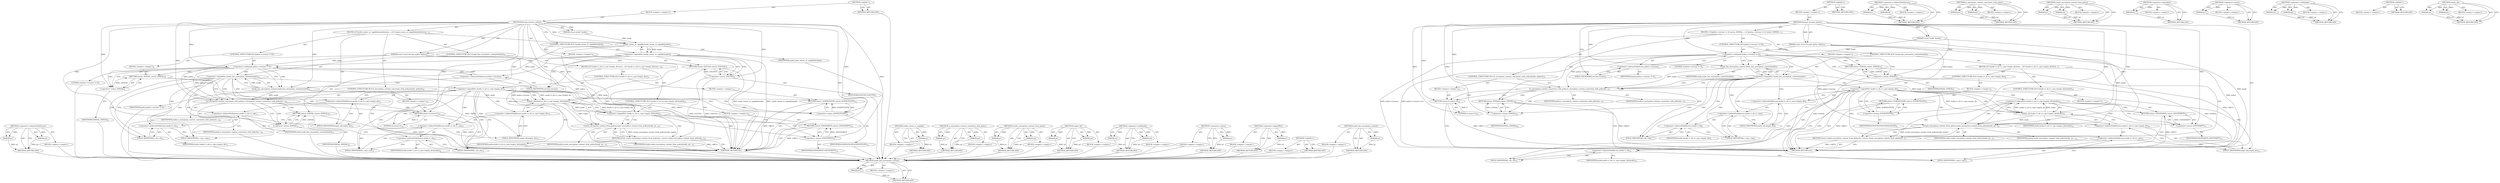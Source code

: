 digraph "inode_has_encryption_context" {
vulnerable_108 [label=<(METHOD,inode_has_encryption_context)>];
vulnerable_109 [label=<(PARAM,p1)>];
vulnerable_110 [label=<(BLOCK,&lt;empty&gt;,&lt;empty&gt;)>];
vulnerable_111 [label=<(METHOD_RETURN,ANY)>];
vulnerable_6 [label=<(METHOD,&lt;global&gt;)<SUB>1</SUB>>];
vulnerable_7 [label=<(BLOCK,&lt;empty&gt;,&lt;empty&gt;)<SUB>1</SUB>>];
vulnerable_8 [label=<(METHOD,fscrypt_process_policy)<SUB>1</SUB>>];
vulnerable_9 [label=<(PARAM,struct inode *inode)<SUB>1</SUB>>];
vulnerable_10 [label=<(PARAM,const struct fscrypt_policy *policy)<SUB>2</SUB>>];
vulnerable_11 [label=<(BLOCK,{
 	if (policy-&gt;version != 0)
 		return -EINVAL...,{
 	if (policy-&gt;version != 0)
 		return -EINVAL...)<SUB>3</SUB>>];
vulnerable_12 [label=<(CONTROL_STRUCTURE,IF,if (policy-&gt;version != 0))<SUB>4</SUB>>];
vulnerable_13 [label=<(&lt;operator&gt;.notEquals,policy-&gt;version != 0)<SUB>4</SUB>>];
vulnerable_14 [label=<(&lt;operator&gt;.indirectFieldAccess,policy-&gt;version)<SUB>4</SUB>>];
vulnerable_15 [label=<(IDENTIFIER,policy,policy-&gt;version != 0)<SUB>4</SUB>>];
vulnerable_16 [label=<(FIELD_IDENTIFIER,version,version)<SUB>4</SUB>>];
vulnerable_17 [label=<(LITERAL,0,policy-&gt;version != 0)<SUB>4</SUB>>];
vulnerable_18 [label=<(BLOCK,&lt;empty&gt;,&lt;empty&gt;)<SUB>5</SUB>>];
vulnerable_19 [label=<(RETURN,return -EINVAL;,return -EINVAL;)<SUB>5</SUB>>];
vulnerable_20 [label=<(&lt;operator&gt;.minus,-EINVAL)<SUB>5</SUB>>];
vulnerable_21 [label=<(IDENTIFIER,EINVAL,-EINVAL)<SUB>5</SUB>>];
vulnerable_22 [label=<(CONTROL_STRUCTURE,IF,if (!inode_has_encryption_context(inode)))<SUB>7</SUB>>];
vulnerable_23 [label=<(&lt;operator&gt;.logicalNot,!inode_has_encryption_context(inode))<SUB>7</SUB>>];
vulnerable_24 [label=<(inode_has_encryption_context,inode_has_encryption_context(inode))<SUB>7</SUB>>];
vulnerable_25 [label=<(IDENTIFIER,inode,inode_has_encryption_context(inode))<SUB>7</SUB>>];
vulnerable_26 [label=<(BLOCK,{
		if (!inode-&gt;i_sb-&gt;s_cop-&gt;empty_dir)
			retu...,{
		if (!inode-&gt;i_sb-&gt;s_cop-&gt;empty_dir)
			retu...)<SUB>7</SUB>>];
vulnerable_27 [label=<(CONTROL_STRUCTURE,IF,if (!inode-&gt;i_sb-&gt;s_cop-&gt;empty_dir))<SUB>8</SUB>>];
vulnerable_28 [label=<(&lt;operator&gt;.logicalNot,!inode-&gt;i_sb-&gt;s_cop-&gt;empty_dir)<SUB>8</SUB>>];
vulnerable_29 [label=<(&lt;operator&gt;.indirectFieldAccess,inode-&gt;i_sb-&gt;s_cop-&gt;empty_dir)<SUB>8</SUB>>];
vulnerable_30 [label=<(&lt;operator&gt;.indirectFieldAccess,inode-&gt;i_sb-&gt;s_cop)<SUB>8</SUB>>];
vulnerable_31 [label=<(&lt;operator&gt;.indirectFieldAccess,inode-&gt;i_sb)<SUB>8</SUB>>];
vulnerable_32 [label=<(IDENTIFIER,inode,!inode-&gt;i_sb-&gt;s_cop-&gt;empty_dir)<SUB>8</SUB>>];
vulnerable_33 [label=<(FIELD_IDENTIFIER,i_sb,i_sb)<SUB>8</SUB>>];
vulnerable_34 [label=<(FIELD_IDENTIFIER,s_cop,s_cop)<SUB>8</SUB>>];
vulnerable_35 [label=<(FIELD_IDENTIFIER,empty_dir,empty_dir)<SUB>8</SUB>>];
vulnerable_36 [label=<(BLOCK,&lt;empty&gt;,&lt;empty&gt;)<SUB>9</SUB>>];
vulnerable_37 [label=<(RETURN,return -EOPNOTSUPP;,return -EOPNOTSUPP;)<SUB>9</SUB>>];
vulnerable_38 [label=<(&lt;operator&gt;.minus,-EOPNOTSUPP)<SUB>9</SUB>>];
vulnerable_39 [label=<(IDENTIFIER,EOPNOTSUPP,-EOPNOTSUPP)<SUB>9</SUB>>];
vulnerable_40 [label=<(CONTROL_STRUCTURE,IF,if (!inode-&gt;i_sb-&gt;s_cop-&gt;empty_dir(inode)))<SUB>10</SUB>>];
vulnerable_41 [label=<(&lt;operator&gt;.logicalNot,!inode-&gt;i_sb-&gt;s_cop-&gt;empty_dir(inode))<SUB>10</SUB>>];
vulnerable_42 [label=<(empty_dir,inode-&gt;i_sb-&gt;s_cop-&gt;empty_dir(inode))<SUB>10</SUB>>];
vulnerable_43 [label=<(&lt;operator&gt;.indirectFieldAccess,inode-&gt;i_sb-&gt;s_cop-&gt;empty_dir)<SUB>10</SUB>>];
vulnerable_44 [label=<(&lt;operator&gt;.indirectFieldAccess,inode-&gt;i_sb-&gt;s_cop)<SUB>10</SUB>>];
vulnerable_45 [label=<(&lt;operator&gt;.indirectFieldAccess,inode-&gt;i_sb)<SUB>10</SUB>>];
vulnerable_46 [label=<(IDENTIFIER,inode,inode-&gt;i_sb-&gt;s_cop-&gt;empty_dir(inode))<SUB>10</SUB>>];
vulnerable_47 [label=<(FIELD_IDENTIFIER,i_sb,i_sb)<SUB>10</SUB>>];
vulnerable_48 [label=<(FIELD_IDENTIFIER,s_cop,s_cop)<SUB>10</SUB>>];
vulnerable_49 [label=<(FIELD_IDENTIFIER,empty_dir,empty_dir)<SUB>10</SUB>>];
vulnerable_50 [label=<(IDENTIFIER,inode,inode-&gt;i_sb-&gt;s_cop-&gt;empty_dir(inode))<SUB>10</SUB>>];
vulnerable_51 [label=<(BLOCK,&lt;empty&gt;,&lt;empty&gt;)<SUB>11</SUB>>];
vulnerable_52 [label=<(RETURN,return -ENOTEMPTY;,return -ENOTEMPTY;)<SUB>11</SUB>>];
vulnerable_53 [label=<(&lt;operator&gt;.minus,-ENOTEMPTY)<SUB>11</SUB>>];
vulnerable_54 [label=<(IDENTIFIER,ENOTEMPTY,-ENOTEMPTY)<SUB>11</SUB>>];
vulnerable_55 [label=<(RETURN,return create_encryption_context_from_policy(in...,return create_encryption_context_from_policy(in...)<SUB>12</SUB>>];
vulnerable_56 [label=<(create_encryption_context_from_policy,create_encryption_context_from_policy(inode, po...)<SUB>12</SUB>>];
vulnerable_57 [label=<(IDENTIFIER,inode,create_encryption_context_from_policy(inode, po...)<SUB>12</SUB>>];
vulnerable_58 [label=<(IDENTIFIER,policy,create_encryption_context_from_policy(inode, po...)<SUB>12</SUB>>];
vulnerable_59 [label=<(CONTROL_STRUCTURE,IF,if (is_encryption_context_consistent_with_policy(inode, policy)))<SUB>15</SUB>>];
vulnerable_60 [label=<(is_encryption_context_consistent_with_policy,is_encryption_context_consistent_with_policy(in...)<SUB>15</SUB>>];
vulnerable_61 [label=<(IDENTIFIER,inode,is_encryption_context_consistent_with_policy(in...)<SUB>15</SUB>>];
vulnerable_62 [label=<(IDENTIFIER,policy,is_encryption_context_consistent_with_policy(in...)<SUB>15</SUB>>];
vulnerable_63 [label=<(BLOCK,&lt;empty&gt;,&lt;empty&gt;)<SUB>16</SUB>>];
vulnerable_64 [label=<(RETURN,return 0;,return 0;)<SUB>16</SUB>>];
vulnerable_65 [label=<(LITERAL,0,return 0;)<SUB>16</SUB>>];
vulnerable_66 [label=<(RETURN,return -EINVAL;,return -EINVAL;)<SUB>20</SUB>>];
vulnerable_67 [label=<(&lt;operator&gt;.minus,-EINVAL)<SUB>20</SUB>>];
vulnerable_68 [label=<(IDENTIFIER,EINVAL,-EINVAL)<SUB>20</SUB>>];
vulnerable_69 [label=<(METHOD_RETURN,int)<SUB>1</SUB>>];
vulnerable_71 [label=<(METHOD_RETURN,ANY)<SUB>1</SUB>>];
vulnerable_95 [label=<(METHOD,&lt;operator&gt;.indirectFieldAccess)>];
vulnerable_96 [label=<(PARAM,p1)>];
vulnerable_97 [label=<(PARAM,p2)>];
vulnerable_98 [label=<(BLOCK,&lt;empty&gt;,&lt;empty&gt;)>];
vulnerable_99 [label=<(METHOD_RETURN,ANY)>];
vulnerable_122 [label=<(METHOD,is_encryption_context_consistent_with_policy)>];
vulnerable_123 [label=<(PARAM,p1)>];
vulnerable_124 [label=<(PARAM,p2)>];
vulnerable_125 [label=<(BLOCK,&lt;empty&gt;,&lt;empty&gt;)>];
vulnerable_126 [label=<(METHOD_RETURN,ANY)>];
vulnerable_117 [label=<(METHOD,create_encryption_context_from_policy)>];
vulnerable_118 [label=<(PARAM,p1)>];
vulnerable_119 [label=<(PARAM,p2)>];
vulnerable_120 [label=<(BLOCK,&lt;empty&gt;,&lt;empty&gt;)>];
vulnerable_121 [label=<(METHOD_RETURN,ANY)>];
vulnerable_104 [label=<(METHOD,&lt;operator&gt;.logicalNot)>];
vulnerable_105 [label=<(PARAM,p1)>];
vulnerable_106 [label=<(BLOCK,&lt;empty&gt;,&lt;empty&gt;)>];
vulnerable_107 [label=<(METHOD_RETURN,ANY)>];
vulnerable_100 [label=<(METHOD,&lt;operator&gt;.minus)>];
vulnerable_101 [label=<(PARAM,p1)>];
vulnerable_102 [label=<(BLOCK,&lt;empty&gt;,&lt;empty&gt;)>];
vulnerable_103 [label=<(METHOD_RETURN,ANY)>];
vulnerable_90 [label=<(METHOD,&lt;operator&gt;.notEquals)>];
vulnerable_91 [label=<(PARAM,p1)>];
vulnerable_92 [label=<(PARAM,p2)>];
vulnerable_93 [label=<(BLOCK,&lt;empty&gt;,&lt;empty&gt;)>];
vulnerable_94 [label=<(METHOD_RETURN,ANY)>];
vulnerable_84 [label=<(METHOD,&lt;global&gt;)<SUB>1</SUB>>];
vulnerable_85 [label=<(BLOCK,&lt;empty&gt;,&lt;empty&gt;)>];
vulnerable_86 [label=<(METHOD_RETURN,ANY)>];
vulnerable_112 [label=<(METHOD,empty_dir)>];
vulnerable_113 [label=<(PARAM,p1)>];
vulnerable_114 [label=<(PARAM,p2)>];
vulnerable_115 [label=<(BLOCK,&lt;empty&gt;,&lt;empty&gt;)>];
vulnerable_116 [label=<(METHOD_RETURN,ANY)>];
fixed_115 [label=<(METHOD,&lt;operator&gt;.indirectFieldAccess)>];
fixed_116 [label=<(PARAM,p1)>];
fixed_117 [label=<(PARAM,p2)>];
fixed_118 [label=<(BLOCK,&lt;empty&gt;,&lt;empty&gt;)>];
fixed_119 [label=<(METHOD_RETURN,ANY)>];
fixed_6 [label=<(METHOD,&lt;global&gt;)<SUB>1</SUB>>];
fixed_7 [label=<(BLOCK,&lt;empty&gt;,&lt;empty&gt;)<SUB>1</SUB>>];
fixed_8 [label=<(METHOD,fscrypt_process_policy)<SUB>1</SUB>>];
fixed_9 [label=<(PARAM,struct inode *inode)<SUB>1</SUB>>];
fixed_10 [label=<(PARAM,const struct fscrypt_policy *policy)<SUB>2</SUB>>];
fixed_11 [label=<(BLOCK,{
	if (!inode_owner_or_capable(inode))
		return...,{
	if (!inode_owner_or_capable(inode))
		return...)<SUB>3</SUB>>];
fixed_12 [label=<(CONTROL_STRUCTURE,IF,if (!inode_owner_or_capable(inode)))<SUB>4</SUB>>];
fixed_13 [label=<(&lt;operator&gt;.logicalNot,!inode_owner_or_capable(inode))<SUB>4</SUB>>];
fixed_14 [label=<(inode_owner_or_capable,inode_owner_or_capable(inode))<SUB>4</SUB>>];
fixed_15 [label=<(IDENTIFIER,inode,inode_owner_or_capable(inode))<SUB>4</SUB>>];
fixed_16 [label=<(BLOCK,&lt;empty&gt;,&lt;empty&gt;)<SUB>5</SUB>>];
fixed_17 [label=<(RETURN,return -EACCES;,return -EACCES;)<SUB>5</SUB>>];
fixed_18 [label=<(&lt;operator&gt;.minus,-EACCES)<SUB>5</SUB>>];
fixed_19 [label=<(IDENTIFIER,EACCES,-EACCES)<SUB>5</SUB>>];
fixed_20 [label=<(CONTROL_STRUCTURE,IF,if (policy-&gt;version != 0))<SUB>7</SUB>>];
fixed_21 [label=<(&lt;operator&gt;.notEquals,policy-&gt;version != 0)<SUB>7</SUB>>];
fixed_22 [label=<(&lt;operator&gt;.indirectFieldAccess,policy-&gt;version)<SUB>7</SUB>>];
fixed_23 [label=<(IDENTIFIER,policy,policy-&gt;version != 0)<SUB>7</SUB>>];
fixed_24 [label=<(FIELD_IDENTIFIER,version,version)<SUB>7</SUB>>];
fixed_25 [label=<(LITERAL,0,policy-&gt;version != 0)<SUB>7</SUB>>];
fixed_26 [label=<(BLOCK,&lt;empty&gt;,&lt;empty&gt;)<SUB>8</SUB>>];
fixed_27 [label=<(RETURN,return -EINVAL;,return -EINVAL;)<SUB>8</SUB>>];
fixed_28 [label=<(&lt;operator&gt;.minus,-EINVAL)<SUB>8</SUB>>];
fixed_29 [label=<(IDENTIFIER,EINVAL,-EINVAL)<SUB>8</SUB>>];
fixed_30 [label=<(CONTROL_STRUCTURE,IF,if (!inode_has_encryption_context(inode)))<SUB>10</SUB>>];
fixed_31 [label=<(&lt;operator&gt;.logicalNot,!inode_has_encryption_context(inode))<SUB>10</SUB>>];
fixed_32 [label=<(inode_has_encryption_context,inode_has_encryption_context(inode))<SUB>10</SUB>>];
fixed_33 [label=<(IDENTIFIER,inode,inode_has_encryption_context(inode))<SUB>10</SUB>>];
fixed_34 [label=<(BLOCK,{
		if (!inode-&gt;i_sb-&gt;s_cop-&gt;empty_dir)
			retu...,{
		if (!inode-&gt;i_sb-&gt;s_cop-&gt;empty_dir)
			retu...)<SUB>10</SUB>>];
fixed_35 [label=<(CONTROL_STRUCTURE,IF,if (!inode-&gt;i_sb-&gt;s_cop-&gt;empty_dir))<SUB>11</SUB>>];
fixed_36 [label=<(&lt;operator&gt;.logicalNot,!inode-&gt;i_sb-&gt;s_cop-&gt;empty_dir)<SUB>11</SUB>>];
fixed_37 [label=<(&lt;operator&gt;.indirectFieldAccess,inode-&gt;i_sb-&gt;s_cop-&gt;empty_dir)<SUB>11</SUB>>];
fixed_38 [label=<(&lt;operator&gt;.indirectFieldAccess,inode-&gt;i_sb-&gt;s_cop)<SUB>11</SUB>>];
fixed_39 [label=<(&lt;operator&gt;.indirectFieldAccess,inode-&gt;i_sb)<SUB>11</SUB>>];
fixed_40 [label=<(IDENTIFIER,inode,!inode-&gt;i_sb-&gt;s_cop-&gt;empty_dir)<SUB>11</SUB>>];
fixed_41 [label=<(FIELD_IDENTIFIER,i_sb,i_sb)<SUB>11</SUB>>];
fixed_42 [label=<(FIELD_IDENTIFIER,s_cop,s_cop)<SUB>11</SUB>>];
fixed_43 [label=<(FIELD_IDENTIFIER,empty_dir,empty_dir)<SUB>11</SUB>>];
fixed_44 [label=<(BLOCK,&lt;empty&gt;,&lt;empty&gt;)<SUB>12</SUB>>];
fixed_45 [label=<(RETURN,return -EOPNOTSUPP;,return -EOPNOTSUPP;)<SUB>12</SUB>>];
fixed_46 [label=<(&lt;operator&gt;.minus,-EOPNOTSUPP)<SUB>12</SUB>>];
fixed_47 [label=<(IDENTIFIER,EOPNOTSUPP,-EOPNOTSUPP)<SUB>12</SUB>>];
fixed_48 [label=<(CONTROL_STRUCTURE,IF,if (!inode-&gt;i_sb-&gt;s_cop-&gt;empty_dir(inode)))<SUB>13</SUB>>];
fixed_49 [label=<(&lt;operator&gt;.logicalNot,!inode-&gt;i_sb-&gt;s_cop-&gt;empty_dir(inode))<SUB>13</SUB>>];
fixed_50 [label=<(empty_dir,inode-&gt;i_sb-&gt;s_cop-&gt;empty_dir(inode))<SUB>13</SUB>>];
fixed_51 [label=<(&lt;operator&gt;.indirectFieldAccess,inode-&gt;i_sb-&gt;s_cop-&gt;empty_dir)<SUB>13</SUB>>];
fixed_52 [label=<(&lt;operator&gt;.indirectFieldAccess,inode-&gt;i_sb-&gt;s_cop)<SUB>13</SUB>>];
fixed_53 [label=<(&lt;operator&gt;.indirectFieldAccess,inode-&gt;i_sb)<SUB>13</SUB>>];
fixed_54 [label=<(IDENTIFIER,inode,inode-&gt;i_sb-&gt;s_cop-&gt;empty_dir(inode))<SUB>13</SUB>>];
fixed_55 [label=<(FIELD_IDENTIFIER,i_sb,i_sb)<SUB>13</SUB>>];
fixed_56 [label=<(FIELD_IDENTIFIER,s_cop,s_cop)<SUB>13</SUB>>];
fixed_57 [label=<(FIELD_IDENTIFIER,empty_dir,empty_dir)<SUB>13</SUB>>];
fixed_58 [label=<(IDENTIFIER,inode,inode-&gt;i_sb-&gt;s_cop-&gt;empty_dir(inode))<SUB>13</SUB>>];
fixed_59 [label=<(BLOCK,&lt;empty&gt;,&lt;empty&gt;)<SUB>14</SUB>>];
fixed_60 [label=<(RETURN,return -ENOTEMPTY;,return -ENOTEMPTY;)<SUB>14</SUB>>];
fixed_61 [label=<(&lt;operator&gt;.minus,-ENOTEMPTY)<SUB>14</SUB>>];
fixed_62 [label=<(IDENTIFIER,ENOTEMPTY,-ENOTEMPTY)<SUB>14</SUB>>];
fixed_63 [label=<(RETURN,return create_encryption_context_from_policy(in...,return create_encryption_context_from_policy(in...)<SUB>15</SUB>>];
fixed_64 [label=<(create_encryption_context_from_policy,create_encryption_context_from_policy(inode, po...)<SUB>15</SUB>>];
fixed_65 [label=<(IDENTIFIER,inode,create_encryption_context_from_policy(inode, po...)<SUB>15</SUB>>];
fixed_66 [label=<(IDENTIFIER,policy,create_encryption_context_from_policy(inode, po...)<SUB>15</SUB>>];
fixed_67 [label=<(CONTROL_STRUCTURE,IF,if (is_encryption_context_consistent_with_policy(inode, policy)))<SUB>18</SUB>>];
fixed_68 [label=<(is_encryption_context_consistent_with_policy,is_encryption_context_consistent_with_policy(in...)<SUB>18</SUB>>];
fixed_69 [label=<(IDENTIFIER,inode,is_encryption_context_consistent_with_policy(in...)<SUB>18</SUB>>];
fixed_70 [label=<(IDENTIFIER,policy,is_encryption_context_consistent_with_policy(in...)<SUB>18</SUB>>];
fixed_71 [label=<(BLOCK,&lt;empty&gt;,&lt;empty&gt;)<SUB>19</SUB>>];
fixed_72 [label=<(RETURN,return 0;,return 0;)<SUB>19</SUB>>];
fixed_73 [label=<(LITERAL,0,return 0;)<SUB>19</SUB>>];
fixed_74 [label=<(RETURN,return -EINVAL;,return -EINVAL;)<SUB>23</SUB>>];
fixed_75 [label=<(&lt;operator&gt;.minus,-EINVAL)<SUB>23</SUB>>];
fixed_76 [label=<(IDENTIFIER,EINVAL,-EINVAL)<SUB>23</SUB>>];
fixed_77 [label=<(METHOD_RETURN,int)<SUB>1</SUB>>];
fixed_79 [label=<(METHOD_RETURN,ANY)<SUB>1</SUB>>];
fixed_102 [label=<(METHOD,inode_owner_or_capable)>];
fixed_103 [label=<(PARAM,p1)>];
fixed_104 [label=<(BLOCK,&lt;empty&gt;,&lt;empty&gt;)>];
fixed_105 [label=<(METHOD_RETURN,ANY)>];
fixed_134 [label=<(METHOD,is_encryption_context_consistent_with_policy)>];
fixed_135 [label=<(PARAM,p1)>];
fixed_136 [label=<(PARAM,p2)>];
fixed_137 [label=<(BLOCK,&lt;empty&gt;,&lt;empty&gt;)>];
fixed_138 [label=<(METHOD_RETURN,ANY)>];
fixed_129 [label=<(METHOD,create_encryption_context_from_policy)>];
fixed_130 [label=<(PARAM,p1)>];
fixed_131 [label=<(PARAM,p2)>];
fixed_132 [label=<(BLOCK,&lt;empty&gt;,&lt;empty&gt;)>];
fixed_133 [label=<(METHOD_RETURN,ANY)>];
fixed_124 [label=<(METHOD,empty_dir)>];
fixed_125 [label=<(PARAM,p1)>];
fixed_126 [label=<(PARAM,p2)>];
fixed_127 [label=<(BLOCK,&lt;empty&gt;,&lt;empty&gt;)>];
fixed_128 [label=<(METHOD_RETURN,ANY)>];
fixed_110 [label=<(METHOD,&lt;operator&gt;.notEquals)>];
fixed_111 [label=<(PARAM,p1)>];
fixed_112 [label=<(PARAM,p2)>];
fixed_113 [label=<(BLOCK,&lt;empty&gt;,&lt;empty&gt;)>];
fixed_114 [label=<(METHOD_RETURN,ANY)>];
fixed_106 [label=<(METHOD,&lt;operator&gt;.minus)>];
fixed_107 [label=<(PARAM,p1)>];
fixed_108 [label=<(BLOCK,&lt;empty&gt;,&lt;empty&gt;)>];
fixed_109 [label=<(METHOD_RETURN,ANY)>];
fixed_98 [label=<(METHOD,&lt;operator&gt;.logicalNot)>];
fixed_99 [label=<(PARAM,p1)>];
fixed_100 [label=<(BLOCK,&lt;empty&gt;,&lt;empty&gt;)>];
fixed_101 [label=<(METHOD_RETURN,ANY)>];
fixed_92 [label=<(METHOD,&lt;global&gt;)<SUB>1</SUB>>];
fixed_93 [label=<(BLOCK,&lt;empty&gt;,&lt;empty&gt;)>];
fixed_94 [label=<(METHOD_RETURN,ANY)>];
fixed_120 [label=<(METHOD,inode_has_encryption_context)>];
fixed_121 [label=<(PARAM,p1)>];
fixed_122 [label=<(BLOCK,&lt;empty&gt;,&lt;empty&gt;)>];
fixed_123 [label=<(METHOD_RETURN,ANY)>];
vulnerable_108 -> vulnerable_109  [key=0, label="AST: "];
vulnerable_108 -> vulnerable_109  [key=1, label="DDG: "];
vulnerable_108 -> vulnerable_110  [key=0, label="AST: "];
vulnerable_108 -> vulnerable_111  [key=0, label="AST: "];
vulnerable_108 -> vulnerable_111  [key=1, label="CFG: "];
vulnerable_109 -> vulnerable_111  [key=0, label="DDG: p1"];
vulnerable_6 -> vulnerable_7  [key=0, label="AST: "];
vulnerable_6 -> vulnerable_71  [key=0, label="AST: "];
vulnerable_6 -> vulnerable_71  [key=1, label="CFG: "];
vulnerable_7 -> vulnerable_8  [key=0, label="AST: "];
vulnerable_8 -> vulnerable_9  [key=0, label="AST: "];
vulnerable_8 -> vulnerable_9  [key=1, label="DDG: "];
vulnerable_8 -> vulnerable_10  [key=0, label="AST: "];
vulnerable_8 -> vulnerable_10  [key=1, label="DDG: "];
vulnerable_8 -> vulnerable_11  [key=0, label="AST: "];
vulnerable_8 -> vulnerable_69  [key=0, label="AST: "];
vulnerable_8 -> vulnerable_16  [key=0, label="CFG: "];
vulnerable_8 -> vulnerable_13  [key=0, label="DDG: "];
vulnerable_8 -> vulnerable_60  [key=0, label="DDG: "];
vulnerable_8 -> vulnerable_64  [key=0, label="DDG: "];
vulnerable_8 -> vulnerable_67  [key=0, label="DDG: "];
vulnerable_8 -> vulnerable_24  [key=0, label="DDG: "];
vulnerable_8 -> vulnerable_65  [key=0, label="DDG: "];
vulnerable_8 -> vulnerable_20  [key=0, label="DDG: "];
vulnerable_8 -> vulnerable_56  [key=0, label="DDG: "];
vulnerable_8 -> vulnerable_42  [key=0, label="DDG: "];
vulnerable_8 -> vulnerable_38  [key=0, label="DDG: "];
vulnerable_8 -> vulnerable_53  [key=0, label="DDG: "];
vulnerable_9 -> vulnerable_69  [key=0, label="DDG: inode"];
vulnerable_9 -> vulnerable_24  [key=0, label="DDG: inode"];
vulnerable_10 -> vulnerable_69  [key=0, label="DDG: policy"];
vulnerable_10 -> vulnerable_13  [key=0, label="DDG: policy"];
vulnerable_10 -> vulnerable_60  [key=0, label="DDG: policy"];
vulnerable_10 -> vulnerable_56  [key=0, label="DDG: policy"];
vulnerable_11 -> vulnerable_12  [key=0, label="AST: "];
vulnerable_11 -> vulnerable_22  [key=0, label="AST: "];
vulnerable_11 -> vulnerable_59  [key=0, label="AST: "];
vulnerable_11 -> vulnerable_66  [key=0, label="AST: "];
vulnerable_12 -> vulnerable_13  [key=0, label="AST: "];
vulnerable_12 -> vulnerable_18  [key=0, label="AST: "];
vulnerable_13 -> vulnerable_14  [key=0, label="AST: "];
vulnerable_13 -> vulnerable_17  [key=0, label="AST: "];
vulnerable_13 -> vulnerable_20  [key=0, label="CFG: "];
vulnerable_13 -> vulnerable_20  [key=1, label="CDG: "];
vulnerable_13 -> vulnerable_24  [key=0, label="CFG: "];
vulnerable_13 -> vulnerable_24  [key=1, label="CDG: "];
vulnerable_13 -> vulnerable_69  [key=0, label="DDG: policy-&gt;version"];
vulnerable_13 -> vulnerable_69  [key=1, label="DDG: policy-&gt;version != 0"];
vulnerable_13 -> vulnerable_60  [key=0, label="DDG: policy-&gt;version"];
vulnerable_13 -> vulnerable_56  [key=0, label="DDG: policy-&gt;version"];
vulnerable_13 -> vulnerable_23  [key=0, label="CDG: "];
vulnerable_13 -> vulnerable_19  [key=0, label="CDG: "];
vulnerable_14 -> vulnerable_15  [key=0, label="AST: "];
vulnerable_14 -> vulnerable_16  [key=0, label="AST: "];
vulnerable_14 -> vulnerable_13  [key=0, label="CFG: "];
vulnerable_16 -> vulnerable_14  [key=0, label="CFG: "];
vulnerable_18 -> vulnerable_19  [key=0, label="AST: "];
vulnerable_19 -> vulnerable_20  [key=0, label="AST: "];
vulnerable_19 -> vulnerable_69  [key=0, label="CFG: "];
vulnerable_19 -> vulnerable_69  [key=1, label="DDG: &lt;RET&gt;"];
vulnerable_20 -> vulnerable_21  [key=0, label="AST: "];
vulnerable_20 -> vulnerable_19  [key=0, label="CFG: "];
vulnerable_20 -> vulnerable_19  [key=1, label="DDG: -EINVAL"];
vulnerable_20 -> vulnerable_69  [key=0, label="DDG: EINVAL"];
vulnerable_20 -> vulnerable_69  [key=1, label="DDG: -EINVAL"];
vulnerable_22 -> vulnerable_23  [key=0, label="AST: "];
vulnerable_22 -> vulnerable_26  [key=0, label="AST: "];
vulnerable_23 -> vulnerable_24  [key=0, label="AST: "];
vulnerable_23 -> vulnerable_33  [key=0, label="CFG: "];
vulnerable_23 -> vulnerable_33  [key=1, label="CDG: "];
vulnerable_23 -> vulnerable_60  [key=0, label="CFG: "];
vulnerable_23 -> vulnerable_60  [key=1, label="CDG: "];
vulnerable_23 -> vulnerable_30  [key=0, label="CDG: "];
vulnerable_23 -> vulnerable_34  [key=0, label="CDG: "];
vulnerable_23 -> vulnerable_28  [key=0, label="CDG: "];
vulnerable_23 -> vulnerable_29  [key=0, label="CDG: "];
vulnerable_23 -> vulnerable_35  [key=0, label="CDG: "];
vulnerable_23 -> vulnerable_31  [key=0, label="CDG: "];
vulnerable_24 -> vulnerable_25  [key=0, label="AST: "];
vulnerable_24 -> vulnerable_23  [key=0, label="CFG: "];
vulnerable_24 -> vulnerable_23  [key=1, label="DDG: inode"];
vulnerable_24 -> vulnerable_60  [key=0, label="DDG: inode"];
vulnerable_24 -> vulnerable_42  [key=0, label="DDG: inode"];
vulnerable_26 -> vulnerable_27  [key=0, label="AST: "];
vulnerable_26 -> vulnerable_40  [key=0, label="AST: "];
vulnerable_26 -> vulnerable_55  [key=0, label="AST: "];
vulnerable_27 -> vulnerable_28  [key=0, label="AST: "];
vulnerable_27 -> vulnerable_36  [key=0, label="AST: "];
vulnerable_28 -> vulnerable_29  [key=0, label="AST: "];
vulnerable_28 -> vulnerable_38  [key=0, label="CFG: "];
vulnerable_28 -> vulnerable_38  [key=1, label="CDG: "];
vulnerable_28 -> vulnerable_47  [key=0, label="CFG: "];
vulnerable_28 -> vulnerable_47  [key=1, label="CDG: "];
vulnerable_28 -> vulnerable_42  [key=0, label="DDG: inode-&gt;i_sb-&gt;s_cop-&gt;empty_dir"];
vulnerable_28 -> vulnerable_42  [key=1, label="CDG: "];
vulnerable_28 -> vulnerable_48  [key=0, label="CDG: "];
vulnerable_28 -> vulnerable_49  [key=0, label="CDG: "];
vulnerable_28 -> vulnerable_37  [key=0, label="CDG: "];
vulnerable_28 -> vulnerable_41  [key=0, label="CDG: "];
vulnerable_28 -> vulnerable_45  [key=0, label="CDG: "];
vulnerable_28 -> vulnerable_44  [key=0, label="CDG: "];
vulnerable_28 -> vulnerable_43  [key=0, label="CDG: "];
vulnerable_29 -> vulnerable_30  [key=0, label="AST: "];
vulnerable_29 -> vulnerable_35  [key=0, label="AST: "];
vulnerable_29 -> vulnerable_28  [key=0, label="CFG: "];
vulnerable_30 -> vulnerable_31  [key=0, label="AST: "];
vulnerable_30 -> vulnerable_34  [key=0, label="AST: "];
vulnerable_30 -> vulnerable_35  [key=0, label="CFG: "];
vulnerable_31 -> vulnerable_32  [key=0, label="AST: "];
vulnerable_31 -> vulnerable_33  [key=0, label="AST: "];
vulnerable_31 -> vulnerable_34  [key=0, label="CFG: "];
vulnerable_33 -> vulnerable_31  [key=0, label="CFG: "];
vulnerable_34 -> vulnerable_30  [key=0, label="CFG: "];
vulnerable_35 -> vulnerable_29  [key=0, label="CFG: "];
vulnerable_36 -> vulnerable_37  [key=0, label="AST: "];
vulnerable_37 -> vulnerable_38  [key=0, label="AST: "];
vulnerable_37 -> vulnerable_69  [key=0, label="CFG: "];
vulnerable_37 -> vulnerable_69  [key=1, label="DDG: &lt;RET&gt;"];
vulnerable_38 -> vulnerable_39  [key=0, label="AST: "];
vulnerable_38 -> vulnerable_37  [key=0, label="CFG: "];
vulnerable_38 -> vulnerable_37  [key=1, label="DDG: -EOPNOTSUPP"];
vulnerable_40 -> vulnerable_41  [key=0, label="AST: "];
vulnerable_40 -> vulnerable_51  [key=0, label="AST: "];
vulnerable_41 -> vulnerable_42  [key=0, label="AST: "];
vulnerable_41 -> vulnerable_53  [key=0, label="CFG: "];
vulnerable_41 -> vulnerable_53  [key=1, label="CDG: "];
vulnerable_41 -> vulnerable_56  [key=0, label="CFG: "];
vulnerable_41 -> vulnerable_56  [key=1, label="CDG: "];
vulnerable_41 -> vulnerable_52  [key=0, label="CDG: "];
vulnerable_41 -> vulnerable_55  [key=0, label="CDG: "];
vulnerable_42 -> vulnerable_43  [key=0, label="AST: "];
vulnerable_42 -> vulnerable_50  [key=0, label="AST: "];
vulnerable_42 -> vulnerable_41  [key=0, label="CFG: "];
vulnerable_42 -> vulnerable_41  [key=1, label="DDG: inode-&gt;i_sb-&gt;s_cop-&gt;empty_dir"];
vulnerable_42 -> vulnerable_41  [key=2, label="DDG: inode"];
vulnerable_42 -> vulnerable_56  [key=0, label="DDG: inode"];
vulnerable_43 -> vulnerable_44  [key=0, label="AST: "];
vulnerable_43 -> vulnerable_49  [key=0, label="AST: "];
vulnerable_43 -> vulnerable_42  [key=0, label="CFG: "];
vulnerable_44 -> vulnerable_45  [key=0, label="AST: "];
vulnerable_44 -> vulnerable_48  [key=0, label="AST: "];
vulnerable_44 -> vulnerable_49  [key=0, label="CFG: "];
vulnerable_45 -> vulnerable_46  [key=0, label="AST: "];
vulnerable_45 -> vulnerable_47  [key=0, label="AST: "];
vulnerable_45 -> vulnerable_48  [key=0, label="CFG: "];
vulnerable_47 -> vulnerable_45  [key=0, label="CFG: "];
vulnerable_48 -> vulnerable_44  [key=0, label="CFG: "];
vulnerable_49 -> vulnerable_43  [key=0, label="CFG: "];
vulnerable_51 -> vulnerable_52  [key=0, label="AST: "];
vulnerable_52 -> vulnerable_53  [key=0, label="AST: "];
vulnerable_52 -> vulnerable_69  [key=0, label="CFG: "];
vulnerable_52 -> vulnerable_69  [key=1, label="DDG: &lt;RET&gt;"];
vulnerable_53 -> vulnerable_54  [key=0, label="AST: "];
vulnerable_53 -> vulnerable_52  [key=0, label="CFG: "];
vulnerable_53 -> vulnerable_52  [key=1, label="DDG: -ENOTEMPTY"];
vulnerable_55 -> vulnerable_56  [key=0, label="AST: "];
vulnerable_55 -> vulnerable_69  [key=0, label="CFG: "];
vulnerable_55 -> vulnerable_69  [key=1, label="DDG: &lt;RET&gt;"];
vulnerable_56 -> vulnerable_57  [key=0, label="AST: "];
vulnerable_56 -> vulnerable_58  [key=0, label="AST: "];
vulnerable_56 -> vulnerable_55  [key=0, label="CFG: "];
vulnerable_56 -> vulnerable_55  [key=1, label="DDG: create_encryption_context_from_policy(inode, policy)"];
vulnerable_59 -> vulnerable_60  [key=0, label="AST: "];
vulnerable_59 -> vulnerable_63  [key=0, label="AST: "];
vulnerable_60 -> vulnerable_61  [key=0, label="AST: "];
vulnerable_60 -> vulnerable_62  [key=0, label="AST: "];
vulnerable_60 -> vulnerable_64  [key=0, label="CFG: "];
vulnerable_60 -> vulnerable_64  [key=1, label="CDG: "];
vulnerable_60 -> vulnerable_67  [key=0, label="CFG: "];
vulnerable_60 -> vulnerable_67  [key=1, label="CDG: "];
vulnerable_60 -> vulnerable_66  [key=0, label="CDG: "];
vulnerable_63 -> vulnerable_64  [key=0, label="AST: "];
vulnerable_64 -> vulnerable_65  [key=0, label="AST: "];
vulnerable_64 -> vulnerable_69  [key=0, label="CFG: "];
vulnerable_64 -> vulnerable_69  [key=1, label="DDG: &lt;RET&gt;"];
vulnerable_65 -> vulnerable_64  [key=0, label="DDG: 0"];
vulnerable_66 -> vulnerable_67  [key=0, label="AST: "];
vulnerable_66 -> vulnerable_69  [key=0, label="CFG: "];
vulnerable_66 -> vulnerable_69  [key=1, label="DDG: &lt;RET&gt;"];
vulnerable_67 -> vulnerable_68  [key=0, label="AST: "];
vulnerable_67 -> vulnerable_66  [key=0, label="CFG: "];
vulnerable_67 -> vulnerable_66  [key=1, label="DDG: -EINVAL"];
vulnerable_95 -> vulnerable_96  [key=0, label="AST: "];
vulnerable_95 -> vulnerable_96  [key=1, label="DDG: "];
vulnerable_95 -> vulnerable_98  [key=0, label="AST: "];
vulnerable_95 -> vulnerable_97  [key=0, label="AST: "];
vulnerable_95 -> vulnerable_97  [key=1, label="DDG: "];
vulnerable_95 -> vulnerable_99  [key=0, label="AST: "];
vulnerable_95 -> vulnerable_99  [key=1, label="CFG: "];
vulnerable_96 -> vulnerable_99  [key=0, label="DDG: p1"];
vulnerable_97 -> vulnerable_99  [key=0, label="DDG: p2"];
vulnerable_122 -> vulnerable_123  [key=0, label="AST: "];
vulnerable_122 -> vulnerable_123  [key=1, label="DDG: "];
vulnerable_122 -> vulnerable_125  [key=0, label="AST: "];
vulnerable_122 -> vulnerable_124  [key=0, label="AST: "];
vulnerable_122 -> vulnerable_124  [key=1, label="DDG: "];
vulnerable_122 -> vulnerable_126  [key=0, label="AST: "];
vulnerable_122 -> vulnerable_126  [key=1, label="CFG: "];
vulnerable_123 -> vulnerable_126  [key=0, label="DDG: p1"];
vulnerable_124 -> vulnerable_126  [key=0, label="DDG: p2"];
vulnerable_117 -> vulnerable_118  [key=0, label="AST: "];
vulnerable_117 -> vulnerable_118  [key=1, label="DDG: "];
vulnerable_117 -> vulnerable_120  [key=0, label="AST: "];
vulnerable_117 -> vulnerable_119  [key=0, label="AST: "];
vulnerable_117 -> vulnerable_119  [key=1, label="DDG: "];
vulnerable_117 -> vulnerable_121  [key=0, label="AST: "];
vulnerable_117 -> vulnerable_121  [key=1, label="CFG: "];
vulnerable_118 -> vulnerable_121  [key=0, label="DDG: p1"];
vulnerable_119 -> vulnerable_121  [key=0, label="DDG: p2"];
vulnerable_104 -> vulnerable_105  [key=0, label="AST: "];
vulnerable_104 -> vulnerable_105  [key=1, label="DDG: "];
vulnerable_104 -> vulnerable_106  [key=0, label="AST: "];
vulnerable_104 -> vulnerable_107  [key=0, label="AST: "];
vulnerable_104 -> vulnerable_107  [key=1, label="CFG: "];
vulnerable_105 -> vulnerable_107  [key=0, label="DDG: p1"];
vulnerable_100 -> vulnerable_101  [key=0, label="AST: "];
vulnerable_100 -> vulnerable_101  [key=1, label="DDG: "];
vulnerable_100 -> vulnerable_102  [key=0, label="AST: "];
vulnerable_100 -> vulnerable_103  [key=0, label="AST: "];
vulnerable_100 -> vulnerable_103  [key=1, label="CFG: "];
vulnerable_101 -> vulnerable_103  [key=0, label="DDG: p1"];
vulnerable_90 -> vulnerable_91  [key=0, label="AST: "];
vulnerable_90 -> vulnerable_91  [key=1, label="DDG: "];
vulnerable_90 -> vulnerable_93  [key=0, label="AST: "];
vulnerable_90 -> vulnerable_92  [key=0, label="AST: "];
vulnerable_90 -> vulnerable_92  [key=1, label="DDG: "];
vulnerable_90 -> vulnerable_94  [key=0, label="AST: "];
vulnerable_90 -> vulnerable_94  [key=1, label="CFG: "];
vulnerable_91 -> vulnerable_94  [key=0, label="DDG: p1"];
vulnerable_92 -> vulnerable_94  [key=0, label="DDG: p2"];
vulnerable_84 -> vulnerable_85  [key=0, label="AST: "];
vulnerable_84 -> vulnerable_86  [key=0, label="AST: "];
vulnerable_84 -> vulnerable_86  [key=1, label="CFG: "];
vulnerable_112 -> vulnerable_113  [key=0, label="AST: "];
vulnerable_112 -> vulnerable_113  [key=1, label="DDG: "];
vulnerable_112 -> vulnerable_115  [key=0, label="AST: "];
vulnerable_112 -> vulnerable_114  [key=0, label="AST: "];
vulnerable_112 -> vulnerable_114  [key=1, label="DDG: "];
vulnerable_112 -> vulnerable_116  [key=0, label="AST: "];
vulnerable_112 -> vulnerable_116  [key=1, label="CFG: "];
vulnerable_113 -> vulnerable_116  [key=0, label="DDG: p1"];
vulnerable_114 -> vulnerable_116  [key=0, label="DDG: p2"];
fixed_115 -> fixed_116  [key=0, label="AST: "];
fixed_115 -> fixed_116  [key=1, label="DDG: "];
fixed_115 -> fixed_118  [key=0, label="AST: "];
fixed_115 -> fixed_117  [key=0, label="AST: "];
fixed_115 -> fixed_117  [key=1, label="DDG: "];
fixed_115 -> fixed_119  [key=0, label="AST: "];
fixed_115 -> fixed_119  [key=1, label="CFG: "];
fixed_116 -> fixed_119  [key=0, label="DDG: p1"];
fixed_117 -> fixed_119  [key=0, label="DDG: p2"];
fixed_118 -> vulnerable_108  [key=0];
fixed_119 -> vulnerable_108  [key=0];
fixed_6 -> fixed_7  [key=0, label="AST: "];
fixed_6 -> fixed_79  [key=0, label="AST: "];
fixed_6 -> fixed_79  [key=1, label="CFG: "];
fixed_7 -> fixed_8  [key=0, label="AST: "];
fixed_8 -> fixed_9  [key=0, label="AST: "];
fixed_8 -> fixed_9  [key=1, label="DDG: "];
fixed_8 -> fixed_10  [key=0, label="AST: "];
fixed_8 -> fixed_10  [key=1, label="DDG: "];
fixed_8 -> fixed_11  [key=0, label="AST: "];
fixed_8 -> fixed_77  [key=0, label="AST: "];
fixed_8 -> fixed_14  [key=0, label="CFG: "];
fixed_8 -> fixed_14  [key=1, label="DDG: "];
fixed_8 -> fixed_21  [key=0, label="DDG: "];
fixed_8 -> fixed_68  [key=0, label="DDG: "];
fixed_8 -> fixed_72  [key=0, label="DDG: "];
fixed_8 -> fixed_75  [key=0, label="DDG: "];
fixed_8 -> fixed_32  [key=0, label="DDG: "];
fixed_8 -> fixed_73  [key=0, label="DDG: "];
fixed_8 -> fixed_18  [key=0, label="DDG: "];
fixed_8 -> fixed_28  [key=0, label="DDG: "];
fixed_8 -> fixed_64  [key=0, label="DDG: "];
fixed_8 -> fixed_50  [key=0, label="DDG: "];
fixed_8 -> fixed_46  [key=0, label="DDG: "];
fixed_8 -> fixed_61  [key=0, label="DDG: "];
fixed_9 -> fixed_14  [key=0, label="DDG: inode"];
fixed_10 -> fixed_77  [key=0, label="DDG: policy"];
fixed_10 -> fixed_21  [key=0, label="DDG: policy"];
fixed_10 -> fixed_68  [key=0, label="DDG: policy"];
fixed_10 -> fixed_64  [key=0, label="DDG: policy"];
fixed_11 -> fixed_12  [key=0, label="AST: "];
fixed_11 -> fixed_20  [key=0, label="AST: "];
fixed_11 -> fixed_30  [key=0, label="AST: "];
fixed_11 -> fixed_67  [key=0, label="AST: "];
fixed_11 -> fixed_74  [key=0, label="AST: "];
fixed_12 -> fixed_13  [key=0, label="AST: "];
fixed_12 -> fixed_16  [key=0, label="AST: "];
fixed_13 -> fixed_14  [key=0, label="AST: "];
fixed_13 -> fixed_18  [key=0, label="CFG: "];
fixed_13 -> fixed_18  [key=1, label="CDG: "];
fixed_13 -> fixed_24  [key=0, label="CFG: "];
fixed_13 -> fixed_24  [key=1, label="CDG: "];
fixed_13 -> fixed_77  [key=0, label="DDG: inode_owner_or_capable(inode)"];
fixed_13 -> fixed_77  [key=1, label="DDG: !inode_owner_or_capable(inode)"];
fixed_13 -> fixed_17  [key=0, label="CDG: "];
fixed_13 -> fixed_21  [key=0, label="CDG: "];
fixed_13 -> fixed_22  [key=0, label="CDG: "];
fixed_14 -> fixed_15  [key=0, label="AST: "];
fixed_14 -> fixed_13  [key=0, label="CFG: "];
fixed_14 -> fixed_13  [key=1, label="DDG: inode"];
fixed_14 -> fixed_77  [key=0, label="DDG: inode"];
fixed_14 -> fixed_32  [key=0, label="DDG: inode"];
fixed_15 -> vulnerable_108  [key=0];
fixed_16 -> fixed_17  [key=0, label="AST: "];
fixed_17 -> fixed_18  [key=0, label="AST: "];
fixed_17 -> fixed_77  [key=0, label="CFG: "];
fixed_17 -> fixed_77  [key=1, label="DDG: &lt;RET&gt;"];
fixed_18 -> fixed_19  [key=0, label="AST: "];
fixed_18 -> fixed_17  [key=0, label="CFG: "];
fixed_18 -> fixed_17  [key=1, label="DDG: -EACCES"];
fixed_18 -> fixed_77  [key=0, label="DDG: EACCES"];
fixed_18 -> fixed_77  [key=1, label="DDG: -EACCES"];
fixed_19 -> vulnerable_108  [key=0];
fixed_20 -> fixed_21  [key=0, label="AST: "];
fixed_20 -> fixed_26  [key=0, label="AST: "];
fixed_21 -> fixed_22  [key=0, label="AST: "];
fixed_21 -> fixed_25  [key=0, label="AST: "];
fixed_21 -> fixed_28  [key=0, label="CFG: "];
fixed_21 -> fixed_28  [key=1, label="CDG: "];
fixed_21 -> fixed_32  [key=0, label="CFG: "];
fixed_21 -> fixed_32  [key=1, label="CDG: "];
fixed_21 -> fixed_68  [key=0, label="DDG: policy-&gt;version"];
fixed_21 -> fixed_64  [key=0, label="DDG: policy-&gt;version"];
fixed_21 -> fixed_27  [key=0, label="CDG: "];
fixed_21 -> fixed_31  [key=0, label="CDG: "];
fixed_22 -> fixed_23  [key=0, label="AST: "];
fixed_22 -> fixed_24  [key=0, label="AST: "];
fixed_22 -> fixed_21  [key=0, label="CFG: "];
fixed_23 -> vulnerable_108  [key=0];
fixed_24 -> fixed_22  [key=0, label="CFG: "];
fixed_25 -> vulnerable_108  [key=0];
fixed_26 -> fixed_27  [key=0, label="AST: "];
fixed_27 -> fixed_28  [key=0, label="AST: "];
fixed_27 -> fixed_77  [key=0, label="CFG: "];
fixed_27 -> fixed_77  [key=1, label="DDG: &lt;RET&gt;"];
fixed_28 -> fixed_29  [key=0, label="AST: "];
fixed_28 -> fixed_27  [key=0, label="CFG: "];
fixed_28 -> fixed_27  [key=1, label="DDG: -EINVAL"];
fixed_29 -> vulnerable_108  [key=0];
fixed_30 -> fixed_31  [key=0, label="AST: "];
fixed_30 -> fixed_34  [key=0, label="AST: "];
fixed_31 -> fixed_32  [key=0, label="AST: "];
fixed_31 -> fixed_41  [key=0, label="CFG: "];
fixed_31 -> fixed_41  [key=1, label="CDG: "];
fixed_31 -> fixed_68  [key=0, label="CFG: "];
fixed_31 -> fixed_68  [key=1, label="CDG: "];
fixed_31 -> fixed_42  [key=0, label="CDG: "];
fixed_31 -> fixed_37  [key=0, label="CDG: "];
fixed_31 -> fixed_38  [key=0, label="CDG: "];
fixed_31 -> fixed_43  [key=0, label="CDG: "];
fixed_31 -> fixed_36  [key=0, label="CDG: "];
fixed_31 -> fixed_39  [key=0, label="CDG: "];
fixed_32 -> fixed_33  [key=0, label="AST: "];
fixed_32 -> fixed_31  [key=0, label="CFG: "];
fixed_32 -> fixed_31  [key=1, label="DDG: inode"];
fixed_32 -> fixed_68  [key=0, label="DDG: inode"];
fixed_32 -> fixed_50  [key=0, label="DDG: inode"];
fixed_33 -> vulnerable_108  [key=0];
fixed_34 -> fixed_35  [key=0, label="AST: "];
fixed_34 -> fixed_48  [key=0, label="AST: "];
fixed_34 -> fixed_63  [key=0, label="AST: "];
fixed_35 -> fixed_36  [key=0, label="AST: "];
fixed_35 -> fixed_44  [key=0, label="AST: "];
fixed_36 -> fixed_37  [key=0, label="AST: "];
fixed_36 -> fixed_46  [key=0, label="CFG: "];
fixed_36 -> fixed_46  [key=1, label="CDG: "];
fixed_36 -> fixed_55  [key=0, label="CFG: "];
fixed_36 -> fixed_55  [key=1, label="CDG: "];
fixed_36 -> fixed_50  [key=0, label="DDG: inode-&gt;i_sb-&gt;s_cop-&gt;empty_dir"];
fixed_36 -> fixed_50  [key=1, label="CDG: "];
fixed_36 -> fixed_49  [key=0, label="CDG: "];
fixed_36 -> fixed_51  [key=0, label="CDG: "];
fixed_36 -> fixed_57  [key=0, label="CDG: "];
fixed_36 -> fixed_52  [key=0, label="CDG: "];
fixed_36 -> fixed_56  [key=0, label="CDG: "];
fixed_36 -> fixed_45  [key=0, label="CDG: "];
fixed_36 -> fixed_53  [key=0, label="CDG: "];
fixed_37 -> fixed_38  [key=0, label="AST: "];
fixed_37 -> fixed_43  [key=0, label="AST: "];
fixed_37 -> fixed_36  [key=0, label="CFG: "];
fixed_38 -> fixed_39  [key=0, label="AST: "];
fixed_38 -> fixed_42  [key=0, label="AST: "];
fixed_38 -> fixed_43  [key=0, label="CFG: "];
fixed_39 -> fixed_40  [key=0, label="AST: "];
fixed_39 -> fixed_41  [key=0, label="AST: "];
fixed_39 -> fixed_42  [key=0, label="CFG: "];
fixed_40 -> vulnerable_108  [key=0];
fixed_41 -> fixed_39  [key=0, label="CFG: "];
fixed_42 -> fixed_38  [key=0, label="CFG: "];
fixed_43 -> fixed_37  [key=0, label="CFG: "];
fixed_44 -> fixed_45  [key=0, label="AST: "];
fixed_45 -> fixed_46  [key=0, label="AST: "];
fixed_45 -> fixed_77  [key=0, label="CFG: "];
fixed_45 -> fixed_77  [key=1, label="DDG: &lt;RET&gt;"];
fixed_46 -> fixed_47  [key=0, label="AST: "];
fixed_46 -> fixed_45  [key=0, label="CFG: "];
fixed_46 -> fixed_45  [key=1, label="DDG: -EOPNOTSUPP"];
fixed_47 -> vulnerable_108  [key=0];
fixed_48 -> fixed_49  [key=0, label="AST: "];
fixed_48 -> fixed_59  [key=0, label="AST: "];
fixed_49 -> fixed_50  [key=0, label="AST: "];
fixed_49 -> fixed_61  [key=0, label="CFG: "];
fixed_49 -> fixed_61  [key=1, label="CDG: "];
fixed_49 -> fixed_64  [key=0, label="CFG: "];
fixed_49 -> fixed_64  [key=1, label="CDG: "];
fixed_49 -> fixed_60  [key=0, label="CDG: "];
fixed_49 -> fixed_63  [key=0, label="CDG: "];
fixed_50 -> fixed_51  [key=0, label="AST: "];
fixed_50 -> fixed_58  [key=0, label="AST: "];
fixed_50 -> fixed_49  [key=0, label="CFG: "];
fixed_50 -> fixed_49  [key=1, label="DDG: inode-&gt;i_sb-&gt;s_cop-&gt;empty_dir"];
fixed_50 -> fixed_49  [key=2, label="DDG: inode"];
fixed_50 -> fixed_64  [key=0, label="DDG: inode"];
fixed_51 -> fixed_52  [key=0, label="AST: "];
fixed_51 -> fixed_57  [key=0, label="AST: "];
fixed_51 -> fixed_50  [key=0, label="CFG: "];
fixed_52 -> fixed_53  [key=0, label="AST: "];
fixed_52 -> fixed_56  [key=0, label="AST: "];
fixed_52 -> fixed_57  [key=0, label="CFG: "];
fixed_53 -> fixed_54  [key=0, label="AST: "];
fixed_53 -> fixed_55  [key=0, label="AST: "];
fixed_53 -> fixed_56  [key=0, label="CFG: "];
fixed_54 -> vulnerable_108  [key=0];
fixed_55 -> fixed_53  [key=0, label="CFG: "];
fixed_56 -> fixed_52  [key=0, label="CFG: "];
fixed_57 -> fixed_51  [key=0, label="CFG: "];
fixed_58 -> vulnerable_108  [key=0];
fixed_59 -> fixed_60  [key=0, label="AST: "];
fixed_60 -> fixed_61  [key=0, label="AST: "];
fixed_60 -> fixed_77  [key=0, label="CFG: "];
fixed_60 -> fixed_77  [key=1, label="DDG: &lt;RET&gt;"];
fixed_61 -> fixed_62  [key=0, label="AST: "];
fixed_61 -> fixed_60  [key=0, label="CFG: "];
fixed_61 -> fixed_60  [key=1, label="DDG: -ENOTEMPTY"];
fixed_62 -> vulnerable_108  [key=0];
fixed_63 -> fixed_64  [key=0, label="AST: "];
fixed_63 -> fixed_77  [key=0, label="CFG: "];
fixed_63 -> fixed_77  [key=1, label="DDG: &lt;RET&gt;"];
fixed_64 -> fixed_65  [key=0, label="AST: "];
fixed_64 -> fixed_66  [key=0, label="AST: "];
fixed_64 -> fixed_63  [key=0, label="CFG: "];
fixed_64 -> fixed_63  [key=1, label="DDG: create_encryption_context_from_policy(inode, policy)"];
fixed_65 -> vulnerable_108  [key=0];
fixed_66 -> vulnerable_108  [key=0];
fixed_67 -> fixed_68  [key=0, label="AST: "];
fixed_67 -> fixed_71  [key=0, label="AST: "];
fixed_68 -> fixed_69  [key=0, label="AST: "];
fixed_68 -> fixed_70  [key=0, label="AST: "];
fixed_68 -> fixed_72  [key=0, label="CFG: "];
fixed_68 -> fixed_72  [key=1, label="CDG: "];
fixed_68 -> fixed_75  [key=0, label="CFG: "];
fixed_68 -> fixed_75  [key=1, label="CDG: "];
fixed_68 -> fixed_74  [key=0, label="CDG: "];
fixed_69 -> vulnerable_108  [key=0];
fixed_70 -> vulnerable_108  [key=0];
fixed_71 -> fixed_72  [key=0, label="AST: "];
fixed_72 -> fixed_73  [key=0, label="AST: "];
fixed_72 -> fixed_77  [key=0, label="CFG: "];
fixed_72 -> fixed_77  [key=1, label="DDG: &lt;RET&gt;"];
fixed_73 -> fixed_72  [key=0, label="DDG: 0"];
fixed_74 -> fixed_75  [key=0, label="AST: "];
fixed_74 -> fixed_77  [key=0, label="CFG: "];
fixed_74 -> fixed_77  [key=1, label="DDG: &lt;RET&gt;"];
fixed_75 -> fixed_76  [key=0, label="AST: "];
fixed_75 -> fixed_74  [key=0, label="CFG: "];
fixed_75 -> fixed_74  [key=1, label="DDG: -EINVAL"];
fixed_76 -> vulnerable_108  [key=0];
fixed_77 -> vulnerable_108  [key=0];
fixed_79 -> vulnerable_108  [key=0];
fixed_102 -> fixed_103  [key=0, label="AST: "];
fixed_102 -> fixed_103  [key=1, label="DDG: "];
fixed_102 -> fixed_104  [key=0, label="AST: "];
fixed_102 -> fixed_105  [key=0, label="AST: "];
fixed_102 -> fixed_105  [key=1, label="CFG: "];
fixed_103 -> fixed_105  [key=0, label="DDG: p1"];
fixed_104 -> vulnerable_108  [key=0];
fixed_105 -> vulnerable_108  [key=0];
fixed_134 -> fixed_135  [key=0, label="AST: "];
fixed_134 -> fixed_135  [key=1, label="DDG: "];
fixed_134 -> fixed_137  [key=0, label="AST: "];
fixed_134 -> fixed_136  [key=0, label="AST: "];
fixed_134 -> fixed_136  [key=1, label="DDG: "];
fixed_134 -> fixed_138  [key=0, label="AST: "];
fixed_134 -> fixed_138  [key=1, label="CFG: "];
fixed_135 -> fixed_138  [key=0, label="DDG: p1"];
fixed_136 -> fixed_138  [key=0, label="DDG: p2"];
fixed_137 -> vulnerable_108  [key=0];
fixed_138 -> vulnerable_108  [key=0];
fixed_129 -> fixed_130  [key=0, label="AST: "];
fixed_129 -> fixed_130  [key=1, label="DDG: "];
fixed_129 -> fixed_132  [key=0, label="AST: "];
fixed_129 -> fixed_131  [key=0, label="AST: "];
fixed_129 -> fixed_131  [key=1, label="DDG: "];
fixed_129 -> fixed_133  [key=0, label="AST: "];
fixed_129 -> fixed_133  [key=1, label="CFG: "];
fixed_130 -> fixed_133  [key=0, label="DDG: p1"];
fixed_131 -> fixed_133  [key=0, label="DDG: p2"];
fixed_132 -> vulnerable_108  [key=0];
fixed_133 -> vulnerable_108  [key=0];
fixed_124 -> fixed_125  [key=0, label="AST: "];
fixed_124 -> fixed_125  [key=1, label="DDG: "];
fixed_124 -> fixed_127  [key=0, label="AST: "];
fixed_124 -> fixed_126  [key=0, label="AST: "];
fixed_124 -> fixed_126  [key=1, label="DDG: "];
fixed_124 -> fixed_128  [key=0, label="AST: "];
fixed_124 -> fixed_128  [key=1, label="CFG: "];
fixed_125 -> fixed_128  [key=0, label="DDG: p1"];
fixed_126 -> fixed_128  [key=0, label="DDG: p2"];
fixed_127 -> vulnerable_108  [key=0];
fixed_128 -> vulnerable_108  [key=0];
fixed_110 -> fixed_111  [key=0, label="AST: "];
fixed_110 -> fixed_111  [key=1, label="DDG: "];
fixed_110 -> fixed_113  [key=0, label="AST: "];
fixed_110 -> fixed_112  [key=0, label="AST: "];
fixed_110 -> fixed_112  [key=1, label="DDG: "];
fixed_110 -> fixed_114  [key=0, label="AST: "];
fixed_110 -> fixed_114  [key=1, label="CFG: "];
fixed_111 -> fixed_114  [key=0, label="DDG: p1"];
fixed_112 -> fixed_114  [key=0, label="DDG: p2"];
fixed_113 -> vulnerable_108  [key=0];
fixed_114 -> vulnerable_108  [key=0];
fixed_106 -> fixed_107  [key=0, label="AST: "];
fixed_106 -> fixed_107  [key=1, label="DDG: "];
fixed_106 -> fixed_108  [key=0, label="AST: "];
fixed_106 -> fixed_109  [key=0, label="AST: "];
fixed_106 -> fixed_109  [key=1, label="CFG: "];
fixed_107 -> fixed_109  [key=0, label="DDG: p1"];
fixed_108 -> vulnerable_108  [key=0];
fixed_109 -> vulnerable_108  [key=0];
fixed_98 -> fixed_99  [key=0, label="AST: "];
fixed_98 -> fixed_99  [key=1, label="DDG: "];
fixed_98 -> fixed_100  [key=0, label="AST: "];
fixed_98 -> fixed_101  [key=0, label="AST: "];
fixed_98 -> fixed_101  [key=1, label="CFG: "];
fixed_99 -> fixed_101  [key=0, label="DDG: p1"];
fixed_100 -> vulnerable_108  [key=0];
fixed_101 -> vulnerable_108  [key=0];
fixed_92 -> fixed_93  [key=0, label="AST: "];
fixed_92 -> fixed_94  [key=0, label="AST: "];
fixed_92 -> fixed_94  [key=1, label="CFG: "];
fixed_93 -> vulnerable_108  [key=0];
fixed_94 -> vulnerable_108  [key=0];
fixed_120 -> fixed_121  [key=0, label="AST: "];
fixed_120 -> fixed_121  [key=1, label="DDG: "];
fixed_120 -> fixed_122  [key=0, label="AST: "];
fixed_120 -> fixed_123  [key=0, label="AST: "];
fixed_120 -> fixed_123  [key=1, label="CFG: "];
fixed_121 -> fixed_123  [key=0, label="DDG: p1"];
fixed_122 -> vulnerable_108  [key=0];
fixed_123 -> vulnerable_108  [key=0];
}
